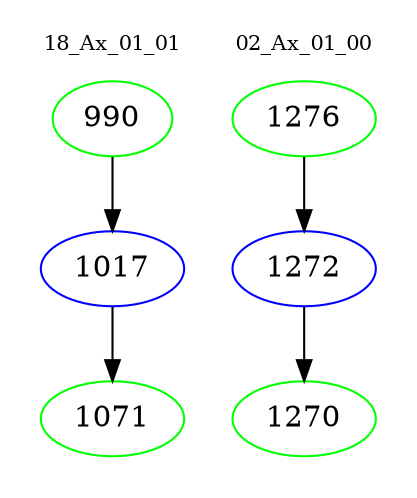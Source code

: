 digraph{
subgraph cluster_0 {
color = white
label = "18_Ax_01_01";
fontsize=10;
T0_990 [label="990", color="green"]
T0_990 -> T0_1017 [color="black"]
T0_1017 [label="1017", color="blue"]
T0_1017 -> T0_1071 [color="black"]
T0_1071 [label="1071", color="green"]
}
subgraph cluster_1 {
color = white
label = "02_Ax_01_00";
fontsize=10;
T1_1276 [label="1276", color="green"]
T1_1276 -> T1_1272 [color="black"]
T1_1272 [label="1272", color="blue"]
T1_1272 -> T1_1270 [color="black"]
T1_1270 [label="1270", color="green"]
}
}
